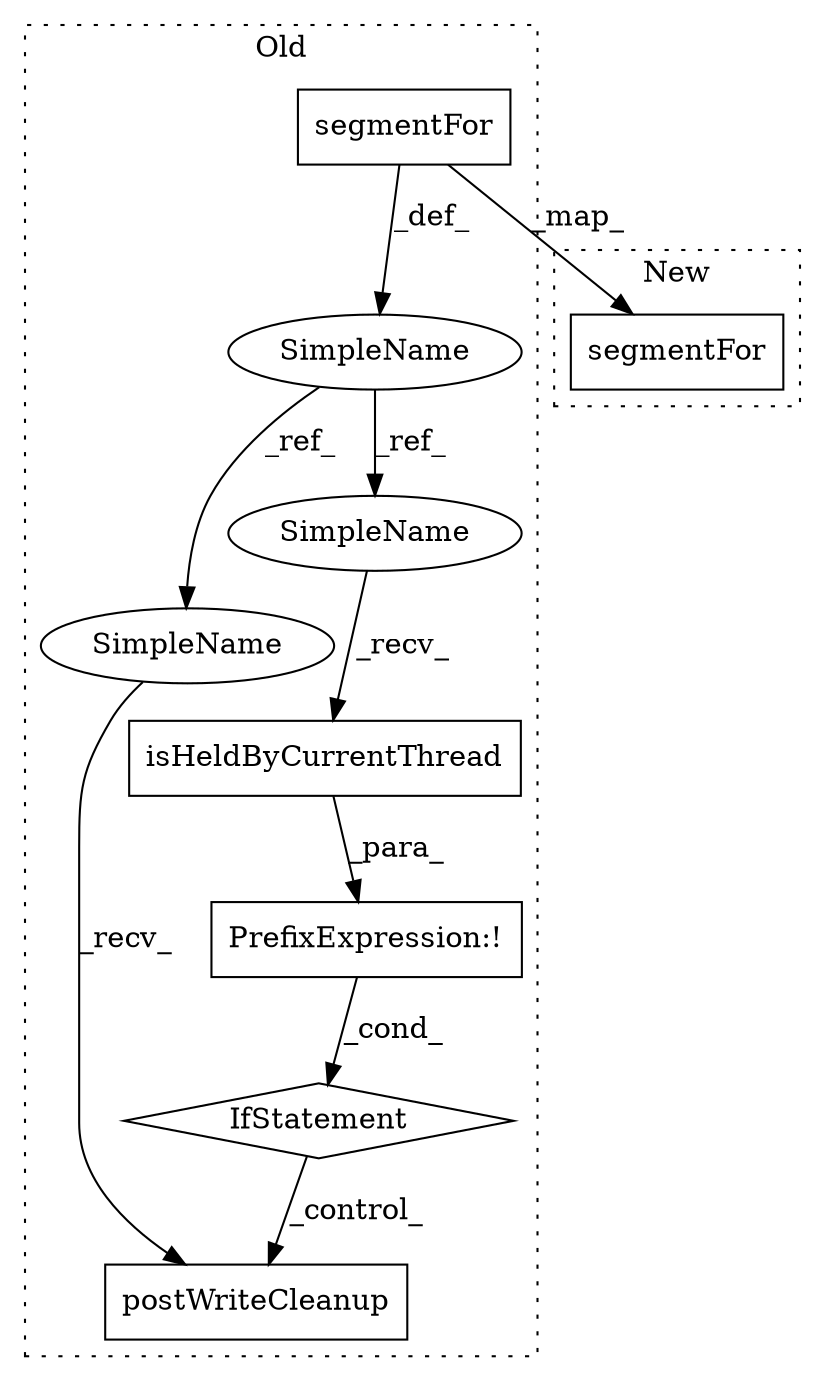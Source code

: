 digraph G {
subgraph cluster0 {
1 [label="segmentFor" a="32" s="56090,56105" l="11,1" shape="box"];
3 [label="postWriteCleanup" a="32" s="56259" l="18" shape="box"];
4 [label="PrefixExpression:!" a="38" s="56178" l="1" shape="box"];
5 [label="IfStatement" a="25" s="56174,56210" l="4,2" shape="diamond"];
6 [label="isHeldByCurrentThread" a="32" s="56187" l="23" shape="box"];
7 [label="SimpleName" a="42" s="56080" l="7" shape="ellipse"];
8 [label="SimpleName" a="42" s="56251" l="7" shape="ellipse"];
9 [label="SimpleName" a="42" s="56179" l="7" shape="ellipse"];
label = "Old";
style="dotted";
}
subgraph cluster1 {
2 [label="segmentFor" a="32" s="56669,56684" l="11,1" shape="box"];
label = "New";
style="dotted";
}
1 -> 2 [label="_map_"];
1 -> 7 [label="_def_"];
4 -> 5 [label="_cond_"];
5 -> 3 [label="_control_"];
6 -> 4 [label="_para_"];
7 -> 8 [label="_ref_"];
7 -> 9 [label="_ref_"];
8 -> 3 [label="_recv_"];
9 -> 6 [label="_recv_"];
}